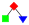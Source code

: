 digraph G {
	graph [ranksep=0.1 size="0.2,0.2"]
	node [label="" style=filled width=0.2 height=0.2]
	a [color=red shape=diamond]
	b [color=green shape=box width=0.15 height=0.15]
	c [color=blue shape=invtriangle]
	a -> {b c} [dir=none]
}
